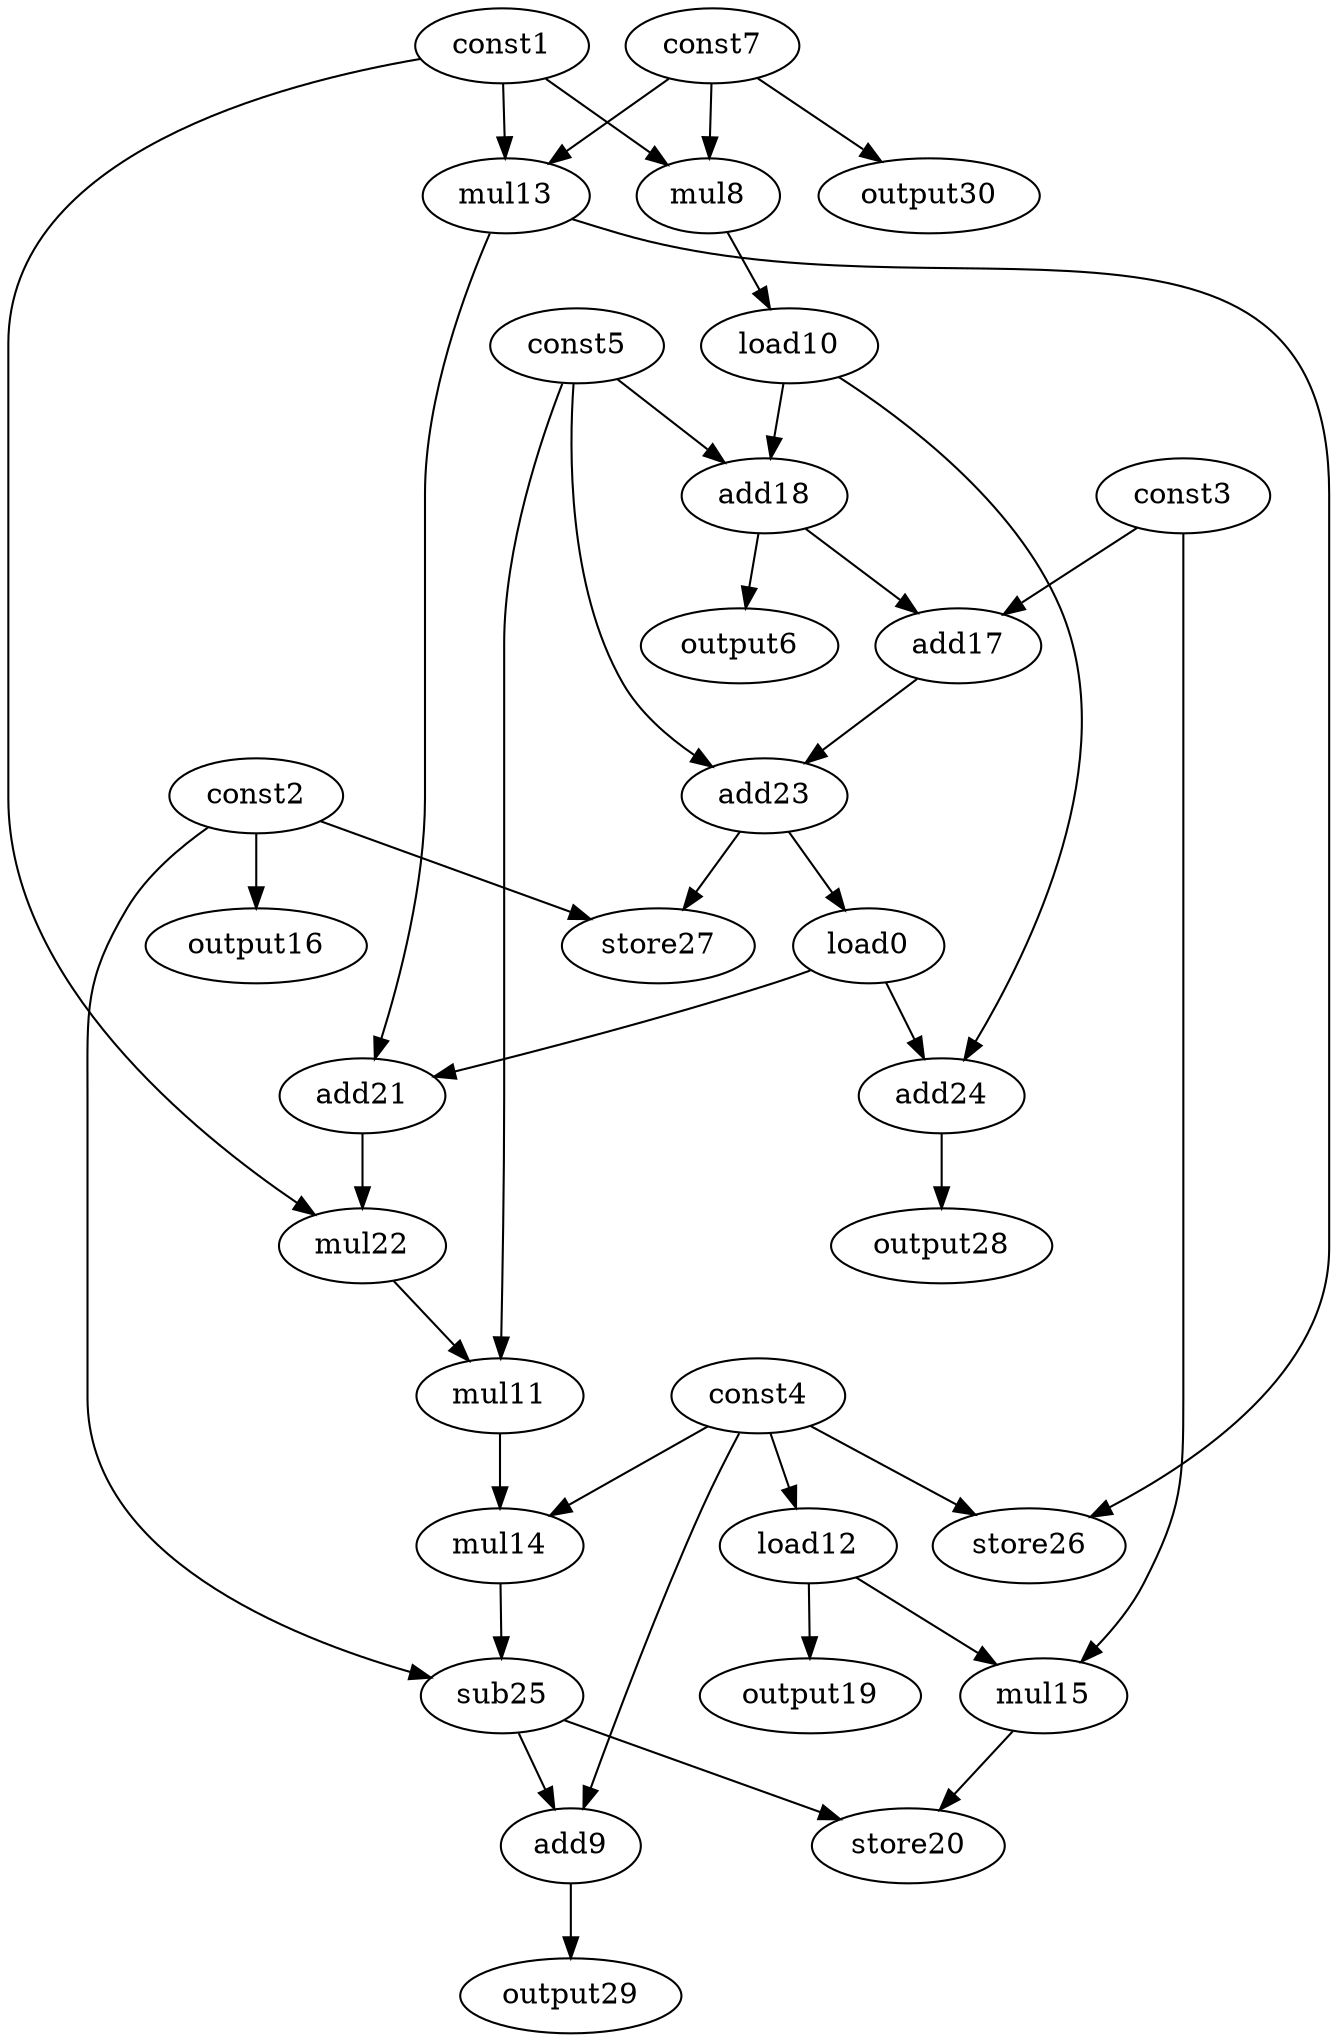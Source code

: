 digraph G { 
load0[opcode=load]; 
const1[opcode=const]; 
const2[opcode=const]; 
const3[opcode=const]; 
const4[opcode=const]; 
const5[opcode=const]; 
output6[opcode=output]; 
const7[opcode=const]; 
mul8[opcode=mul]; 
add9[opcode=add]; 
load10[opcode=load]; 
mul11[opcode=mul]; 
load12[opcode=load]; 
mul13[opcode=mul]; 
mul14[opcode=mul]; 
mul15[opcode=mul]; 
output16[opcode=output]; 
add17[opcode=add]; 
add18[opcode=add]; 
output19[opcode=output]; 
store20[opcode=store]; 
add21[opcode=add]; 
mul22[opcode=mul]; 
add23[opcode=add]; 
add24[opcode=add]; 
sub25[opcode=sub]; 
store26[opcode=store]; 
store27[opcode=store]; 
output28[opcode=output]; 
output29[opcode=output]; 
output30[opcode=output]; 
const1->mul8[operand=0];
const7->mul8[operand=1];
const4->load12[operand=0];
const1->mul13[operand=0];
const7->mul13[operand=1];
const2->output16[operand=0];
const7->output30[operand=0];
mul8->load10[operand=0];
const3->mul15[operand=0];
load12->mul15[operand=1];
load12->output19[operand=0];
const4->store26[operand=0];
mul13->store26[operand=1];
load10->add18[operand=0];
const5->add18[operand=1];
add18->output6[operand=0];
add18->add17[operand=0];
const3->add17[operand=1];
add17->add23[operand=0];
const5->add23[operand=1];
add23->load0[operand=0];
const2->store27[operand=0];
add23->store27[operand=1];
load0->add21[operand=0];
mul13->add21[operand=1];
load0->add24[operand=0];
load10->add24[operand=1];
const1->mul22[operand=0];
add21->mul22[operand=1];
add24->output28[operand=0];
const5->mul11[operand=0];
mul22->mul11[operand=1];
mul11->mul14[operand=0];
const4->mul14[operand=1];
const2->sub25[operand=0];
mul14->sub25[operand=1];
sub25->add9[operand=0];
const4->add9[operand=1];
sub25->store20[operand=0];
mul15->store20[operand=1];
add9->output29[operand=0];
}
